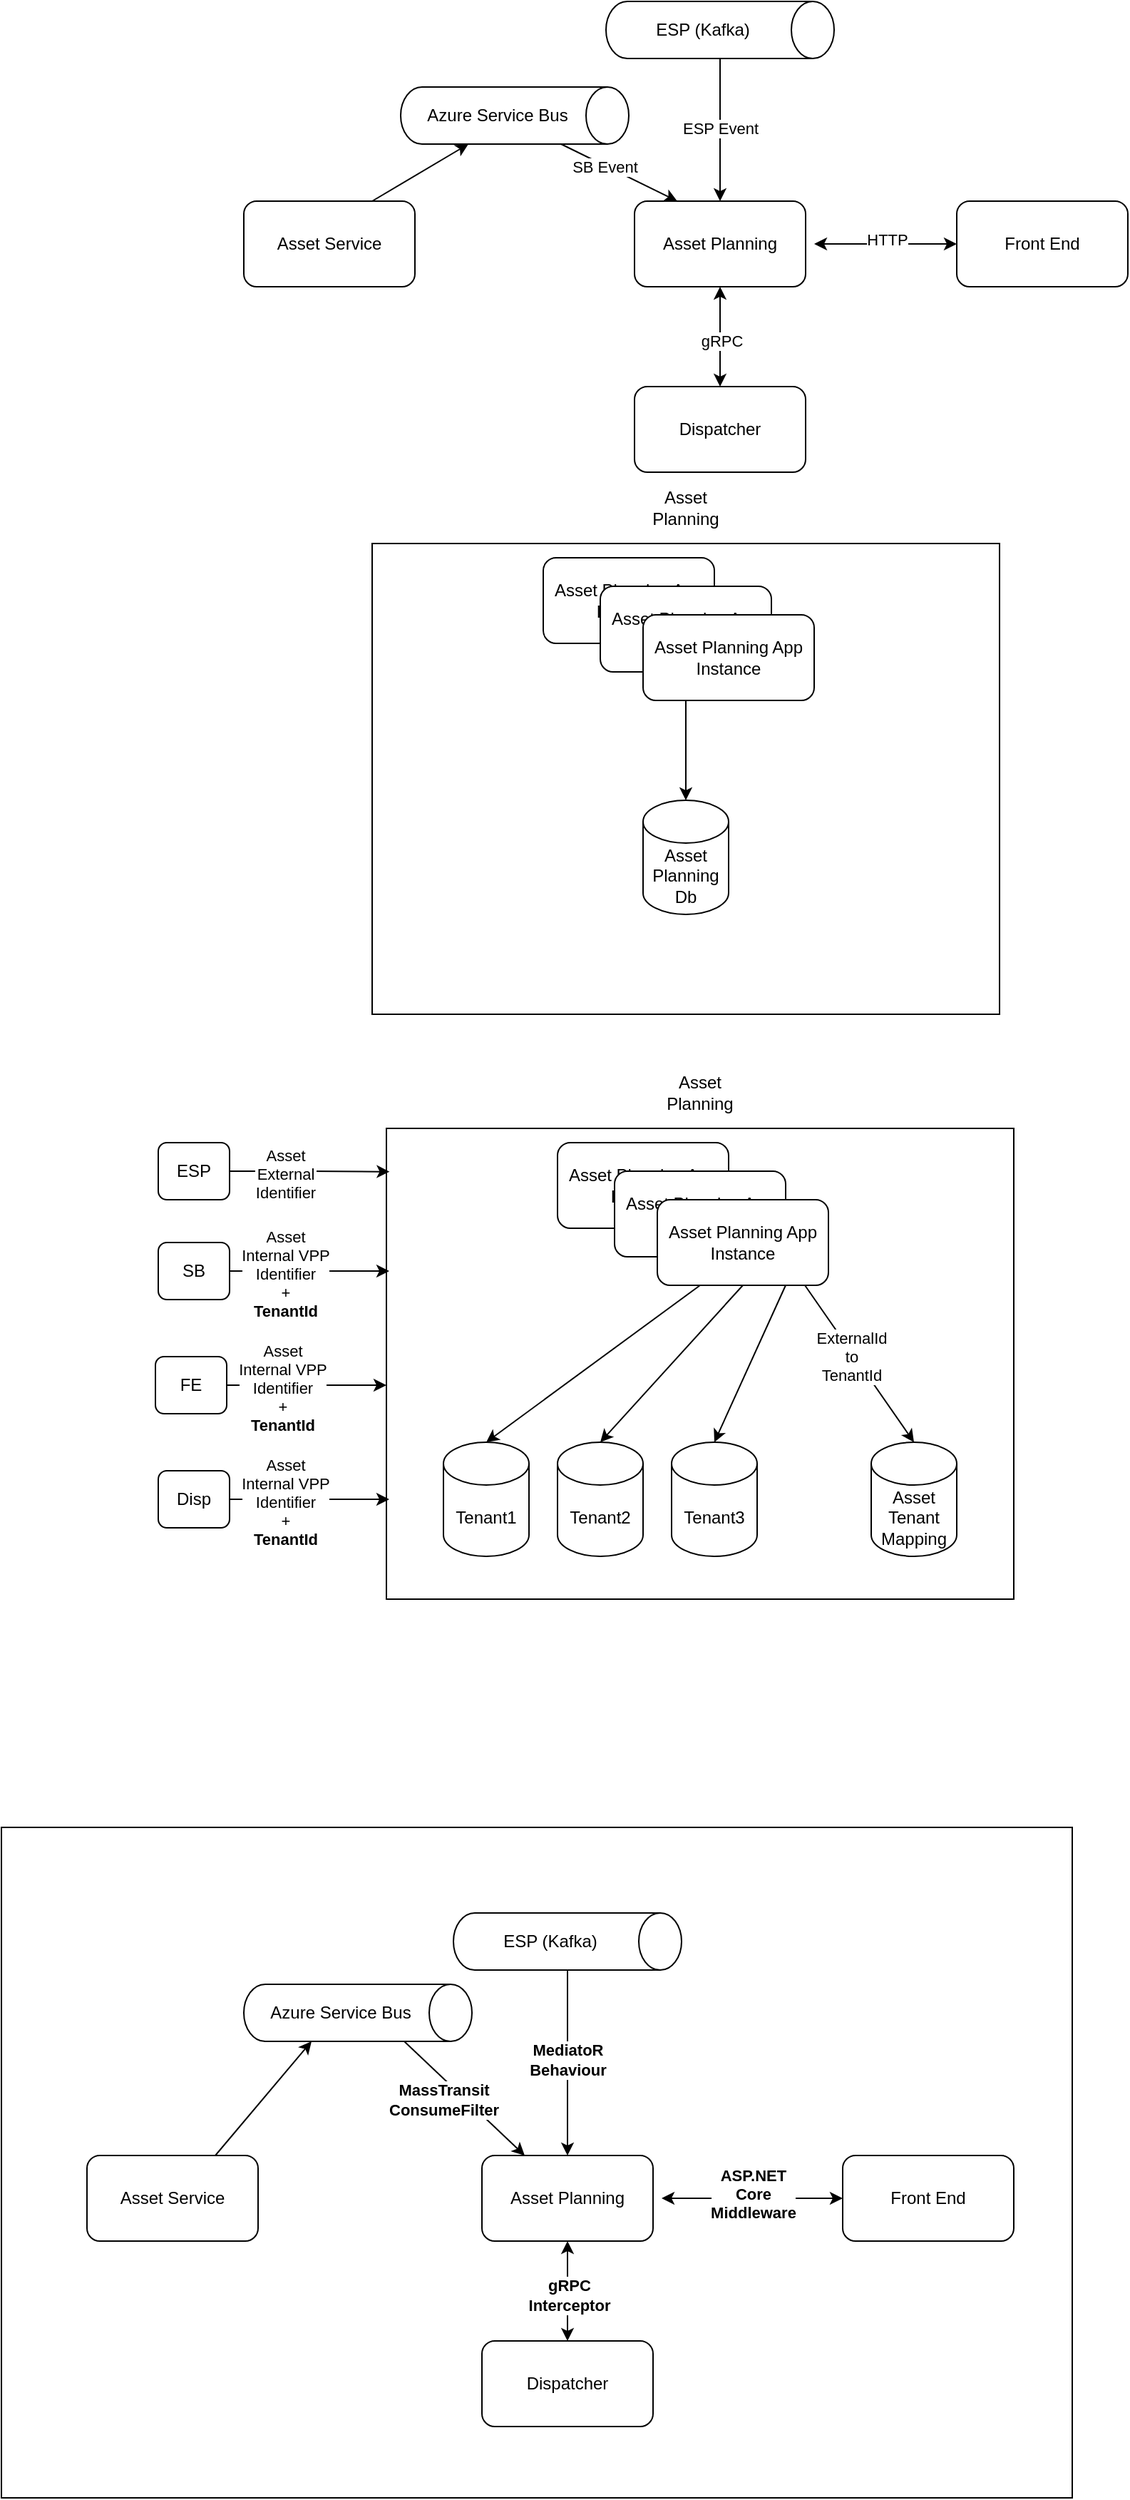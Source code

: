 <mxfile version="26.1.0">
  <diagram name="Page-1" id="NI_ZtwrbzABsDncNLZh5">
    <mxGraphModel dx="2617" dy="679" grid="1" gridSize="10" guides="1" tooltips="1" connect="1" arrows="1" fold="1" page="1" pageScale="1" pageWidth="827" pageHeight="1169" math="0" shadow="0">
      <root>
        <mxCell id="0" />
        <mxCell id="1" parent="0" />
        <mxCell id="Th7sLmlNrDOAgaCZZnoH-1" value="Asset Planning" style="rounded=1;whiteSpace=wrap;html=1;" parent="1" vertex="1">
          <mxGeometry x="354" y="350" width="120" height="60" as="geometry" />
        </mxCell>
        <mxCell id="Th7sLmlNrDOAgaCZZnoH-2" value="ESP (Kafka)" style="shape=cylinder3;whiteSpace=wrap;html=1;boundedLbl=1;backgroundOutline=1;size=15;rotation=0;direction=south;" parent="1" vertex="1">
          <mxGeometry x="334" y="210" width="160" height="40" as="geometry" />
        </mxCell>
        <mxCell id="Th7sLmlNrDOAgaCZZnoH-4" value="Asset Service" style="rounded=1;whiteSpace=wrap;html=1;" parent="1" vertex="1">
          <mxGeometry x="80" y="350" width="120" height="60" as="geometry" />
        </mxCell>
        <mxCell id="Th7sLmlNrDOAgaCZZnoH-5" value="Azure Service Bus" style="shape=cylinder3;whiteSpace=wrap;html=1;boundedLbl=1;backgroundOutline=1;size=15;rotation=0;direction=south;" parent="1" vertex="1">
          <mxGeometry x="190" y="270" width="160" height="40" as="geometry" />
        </mxCell>
        <mxCell id="Th7sLmlNrDOAgaCZZnoH-6" value="" style="endArrow=classic;html=1;rounded=0;entryX=1;entryY=0;entryDx=0;entryDy=112.5;entryPerimeter=0;exitX=0.75;exitY=0;exitDx=0;exitDy=0;" parent="1" source="Th7sLmlNrDOAgaCZZnoH-4" target="Th7sLmlNrDOAgaCZZnoH-5" edge="1">
          <mxGeometry width="50" height="50" relative="1" as="geometry">
            <mxPoint x="380" y="400" as="sourcePoint" />
            <mxPoint x="430" y="350" as="targetPoint" />
          </mxGeometry>
        </mxCell>
        <mxCell id="Th7sLmlNrDOAgaCZZnoH-7" value="" style="endArrow=classic;html=1;rounded=0;exitX=1;exitY=0;exitDx=0;exitDy=47.5;exitPerimeter=0;entryX=0.25;entryY=0;entryDx=0;entryDy=0;" parent="1" source="Th7sLmlNrDOAgaCZZnoH-5" target="Th7sLmlNrDOAgaCZZnoH-1" edge="1">
          <mxGeometry width="50" height="50" relative="1" as="geometry">
            <mxPoint x="380" y="400" as="sourcePoint" />
            <mxPoint x="430" y="350" as="targetPoint" />
          </mxGeometry>
        </mxCell>
        <mxCell id="Th7sLmlNrDOAgaCZZnoH-15" value="SB Event" style="edgeLabel;html=1;align=center;verticalAlign=middle;resizable=0;points=[];" parent="Th7sLmlNrDOAgaCZZnoH-7" vertex="1" connectable="0">
          <mxGeometry x="-0.239" y="-1" relative="1" as="geometry">
            <mxPoint as="offset" />
          </mxGeometry>
        </mxCell>
        <mxCell id="Th7sLmlNrDOAgaCZZnoH-8" value="" style="endArrow=classic;html=1;rounded=0;exitX=1;exitY=0.5;exitDx=0;exitDy=0;exitPerimeter=0;entryX=0.5;entryY=0;entryDx=0;entryDy=0;" parent="1" source="Th7sLmlNrDOAgaCZZnoH-2" target="Th7sLmlNrDOAgaCZZnoH-1" edge="1">
          <mxGeometry width="50" height="50" relative="1" as="geometry">
            <mxPoint x="380" y="400" as="sourcePoint" />
            <mxPoint x="580" y="320" as="targetPoint" />
          </mxGeometry>
        </mxCell>
        <mxCell id="Th7sLmlNrDOAgaCZZnoH-16" value="ESP Event" style="edgeLabel;html=1;align=center;verticalAlign=middle;resizable=0;points=[];" parent="Th7sLmlNrDOAgaCZZnoH-8" vertex="1" connectable="0">
          <mxGeometry x="-0.03" relative="1" as="geometry">
            <mxPoint as="offset" />
          </mxGeometry>
        </mxCell>
        <mxCell id="Th7sLmlNrDOAgaCZZnoH-9" value="Dispatcher" style="rounded=1;whiteSpace=wrap;html=1;" parent="1" vertex="1">
          <mxGeometry x="354" y="480" width="120" height="60" as="geometry" />
        </mxCell>
        <mxCell id="Th7sLmlNrDOAgaCZZnoH-10" value="Front End" style="rounded=1;whiteSpace=wrap;html=1;" parent="1" vertex="1">
          <mxGeometry x="580" y="350" width="120" height="60" as="geometry" />
        </mxCell>
        <mxCell id="Th7sLmlNrDOAgaCZZnoH-11" value="" style="endArrow=classic;startArrow=classic;html=1;rounded=0;entryX=0;entryY=0.5;entryDx=0;entryDy=0;" parent="1" target="Th7sLmlNrDOAgaCZZnoH-10" edge="1">
          <mxGeometry width="50" height="50" relative="1" as="geometry">
            <mxPoint x="480" y="380" as="sourcePoint" />
            <mxPoint x="430" y="350" as="targetPoint" />
          </mxGeometry>
        </mxCell>
        <mxCell id="Th7sLmlNrDOAgaCZZnoH-13" value="HTTP" style="edgeLabel;html=1;align=center;verticalAlign=middle;resizable=0;points=[];" parent="Th7sLmlNrDOAgaCZZnoH-11" vertex="1" connectable="0">
          <mxGeometry x="0.01" y="3" relative="1" as="geometry">
            <mxPoint as="offset" />
          </mxGeometry>
        </mxCell>
        <mxCell id="Th7sLmlNrDOAgaCZZnoH-12" value="" style="endArrow=classic;startArrow=classic;html=1;rounded=0;exitX=0.5;exitY=0;exitDx=0;exitDy=0;entryX=0.5;entryY=1;entryDx=0;entryDy=0;" parent="1" source="Th7sLmlNrDOAgaCZZnoH-9" target="Th7sLmlNrDOAgaCZZnoH-1" edge="1">
          <mxGeometry width="50" height="50" relative="1" as="geometry">
            <mxPoint x="380" y="400" as="sourcePoint" />
            <mxPoint x="430" y="350" as="targetPoint" />
          </mxGeometry>
        </mxCell>
        <mxCell id="Th7sLmlNrDOAgaCZZnoH-14" value="gRPC" style="edgeLabel;html=1;align=center;verticalAlign=middle;resizable=0;points=[];" parent="Th7sLmlNrDOAgaCZZnoH-12" vertex="1" connectable="0">
          <mxGeometry x="-0.076" y="-1" relative="1" as="geometry">
            <mxPoint as="offset" />
          </mxGeometry>
        </mxCell>
        <mxCell id="Th7sLmlNrDOAgaCZZnoH-19" value="" style="rounded=0;whiteSpace=wrap;html=1;" parent="1" vertex="1">
          <mxGeometry x="170" y="590" width="440" height="330" as="geometry" />
        </mxCell>
        <mxCell id="Th7sLmlNrDOAgaCZZnoH-20" value="Asset Planning" style="text;html=1;align=center;verticalAlign=middle;whiteSpace=wrap;rounded=0;" parent="1" vertex="1">
          <mxGeometry x="360" y="550" width="60" height="30" as="geometry" />
        </mxCell>
        <mxCell id="Th7sLmlNrDOAgaCZZnoH-21" value="Asset Planning App&lt;div&gt;Instance&lt;/div&gt;" style="rounded=1;whiteSpace=wrap;html=1;" parent="1" vertex="1">
          <mxGeometry x="290" y="600" width="120" height="60" as="geometry" />
        </mxCell>
        <mxCell id="Th7sLmlNrDOAgaCZZnoH-22" value="Asset Planning App&lt;div&gt;Instance&lt;/div&gt;" style="rounded=1;whiteSpace=wrap;html=1;" parent="1" vertex="1">
          <mxGeometry x="330" y="620" width="120" height="60" as="geometry" />
        </mxCell>
        <mxCell id="Th7sLmlNrDOAgaCZZnoH-23" value="Asset Planning App&lt;div&gt;Instance&lt;/div&gt;" style="rounded=1;whiteSpace=wrap;html=1;" parent="1" vertex="1">
          <mxGeometry x="360" y="640" width="120" height="60" as="geometry" />
        </mxCell>
        <mxCell id="Th7sLmlNrDOAgaCZZnoH-25" value="Asset Planning Db" style="shape=cylinder3;whiteSpace=wrap;html=1;boundedLbl=1;backgroundOutline=1;size=15;" parent="1" vertex="1">
          <mxGeometry x="360" y="770" width="60" height="80" as="geometry" />
        </mxCell>
        <mxCell id="Th7sLmlNrDOAgaCZZnoH-29" value="" style="endArrow=classic;html=1;rounded=0;entryX=0.5;entryY=0;entryDx=0;entryDy=0;entryPerimeter=0;exitX=0.25;exitY=1;exitDx=0;exitDy=0;" parent="1" source="Th7sLmlNrDOAgaCZZnoH-23" target="Th7sLmlNrDOAgaCZZnoH-25" edge="1">
          <mxGeometry width="50" height="50" relative="1" as="geometry">
            <mxPoint x="380" y="780" as="sourcePoint" />
            <mxPoint x="390" y="650" as="targetPoint" />
          </mxGeometry>
        </mxCell>
        <mxCell id="Th7sLmlNrDOAgaCZZnoH-30" value="" style="rounded=0;whiteSpace=wrap;html=1;" parent="1" vertex="1">
          <mxGeometry x="180" y="1000" width="440" height="330" as="geometry" />
        </mxCell>
        <mxCell id="Th7sLmlNrDOAgaCZZnoH-31" value="Asset Planning" style="text;html=1;align=center;verticalAlign=middle;whiteSpace=wrap;rounded=0;" parent="1" vertex="1">
          <mxGeometry x="370" y="960" width="60" height="30" as="geometry" />
        </mxCell>
        <mxCell id="Th7sLmlNrDOAgaCZZnoH-32" value="Asset Planning App&lt;div&gt;Instance&lt;/div&gt;" style="rounded=1;whiteSpace=wrap;html=1;" parent="1" vertex="1">
          <mxGeometry x="300" y="1010" width="120" height="60" as="geometry" />
        </mxCell>
        <mxCell id="Th7sLmlNrDOAgaCZZnoH-33" value="Asset Planning App&lt;div&gt;Instance&lt;/div&gt;" style="rounded=1;whiteSpace=wrap;html=1;" parent="1" vertex="1">
          <mxGeometry x="340" y="1030" width="120" height="60" as="geometry" />
        </mxCell>
        <mxCell id="Th7sLmlNrDOAgaCZZnoH-34" value="Asset Planning App&lt;div&gt;Instance&lt;/div&gt;" style="rounded=1;whiteSpace=wrap;html=1;" parent="1" vertex="1">
          <mxGeometry x="370" y="1050" width="120" height="60" as="geometry" />
        </mxCell>
        <mxCell id="Th7sLmlNrDOAgaCZZnoH-35" value="Tenant1" style="shape=cylinder3;whiteSpace=wrap;html=1;boundedLbl=1;backgroundOutline=1;size=15;" parent="1" vertex="1">
          <mxGeometry x="220" y="1220" width="60" height="80" as="geometry" />
        </mxCell>
        <mxCell id="Th7sLmlNrDOAgaCZZnoH-36" value="" style="endArrow=classic;html=1;rounded=0;entryX=0.5;entryY=0;entryDx=0;entryDy=0;entryPerimeter=0;exitX=0.25;exitY=1;exitDx=0;exitDy=0;" parent="1" source="Th7sLmlNrDOAgaCZZnoH-34" target="Th7sLmlNrDOAgaCZZnoH-35" edge="1">
          <mxGeometry width="50" height="50" relative="1" as="geometry">
            <mxPoint x="390" y="1190" as="sourcePoint" />
            <mxPoint x="400" y="1060" as="targetPoint" />
          </mxGeometry>
        </mxCell>
        <mxCell id="Th7sLmlNrDOAgaCZZnoH-37" value="Tenant2" style="shape=cylinder3;whiteSpace=wrap;html=1;boundedLbl=1;backgroundOutline=1;size=15;" parent="1" vertex="1">
          <mxGeometry x="300" y="1220" width="60" height="80" as="geometry" />
        </mxCell>
        <mxCell id="Th7sLmlNrDOAgaCZZnoH-38" value="Tenant3" style="shape=cylinder3;whiteSpace=wrap;html=1;boundedLbl=1;backgroundOutline=1;size=15;" parent="1" vertex="1">
          <mxGeometry x="380" y="1220" width="60" height="80" as="geometry" />
        </mxCell>
        <mxCell id="Th7sLmlNrDOAgaCZZnoH-39" value="" style="endArrow=classic;html=1;rounded=0;entryX=0.5;entryY=0;entryDx=0;entryDy=0;entryPerimeter=0;exitX=0.5;exitY=1;exitDx=0;exitDy=0;" parent="1" source="Th7sLmlNrDOAgaCZZnoH-34" target="Th7sLmlNrDOAgaCZZnoH-37" edge="1">
          <mxGeometry width="50" height="50" relative="1" as="geometry">
            <mxPoint x="410" y="1120" as="sourcePoint" />
            <mxPoint x="330" y="1230" as="targetPoint" />
          </mxGeometry>
        </mxCell>
        <mxCell id="Th7sLmlNrDOAgaCZZnoH-40" value="" style="endArrow=classic;html=1;rounded=0;entryX=0.5;entryY=0;entryDx=0;entryDy=0;entryPerimeter=0;exitX=0.75;exitY=1;exitDx=0;exitDy=0;" parent="1" source="Th7sLmlNrDOAgaCZZnoH-34" target="Th7sLmlNrDOAgaCZZnoH-38" edge="1">
          <mxGeometry width="50" height="50" relative="1" as="geometry">
            <mxPoint x="440" y="1120" as="sourcePoint" />
            <mxPoint x="410" y="1230" as="targetPoint" />
          </mxGeometry>
        </mxCell>
        <mxCell id="Th7sLmlNrDOAgaCZZnoH-41" value="ESP" style="rounded=1;whiteSpace=wrap;html=1;" parent="1" vertex="1">
          <mxGeometry x="20" y="1010" width="50" height="40" as="geometry" />
        </mxCell>
        <mxCell id="Th7sLmlNrDOAgaCZZnoH-42" style="edgeStyle=orthogonalEdgeStyle;rounded=0;orthogonalLoop=1;jettySize=auto;html=1;entryX=0.005;entryY=0.092;entryDx=0;entryDy=0;entryPerimeter=0;" parent="1" source="Th7sLmlNrDOAgaCZZnoH-41" target="Th7sLmlNrDOAgaCZZnoH-30" edge="1">
          <mxGeometry relative="1" as="geometry" />
        </mxCell>
        <mxCell id="Th7sLmlNrDOAgaCZZnoH-43" value="Asset&lt;div&gt;External&lt;/div&gt;&lt;div&gt;Identifier&lt;/div&gt;" style="edgeLabel;html=1;align=center;verticalAlign=middle;resizable=0;points=[];" parent="Th7sLmlNrDOAgaCZZnoH-42" vertex="1" connectable="0">
          <mxGeometry x="-0.291" y="-2" relative="1" as="geometry">
            <mxPoint x="-1" as="offset" />
          </mxGeometry>
        </mxCell>
        <mxCell id="Th7sLmlNrDOAgaCZZnoH-44" value="SB" style="rounded=1;whiteSpace=wrap;html=1;" parent="1" vertex="1">
          <mxGeometry x="20" y="1080" width="50" height="40" as="geometry" />
        </mxCell>
        <mxCell id="Th7sLmlNrDOAgaCZZnoH-45" style="edgeStyle=orthogonalEdgeStyle;rounded=0;orthogonalLoop=1;jettySize=auto;html=1;entryX=0.005;entryY=0.092;entryDx=0;entryDy=0;entryPerimeter=0;" parent="1" source="Th7sLmlNrDOAgaCZZnoH-44" edge="1">
          <mxGeometry relative="1" as="geometry">
            <mxPoint x="182" y="1100" as="targetPoint" />
          </mxGeometry>
        </mxCell>
        <mxCell id="Th7sLmlNrDOAgaCZZnoH-46" value="Asset&lt;div&gt;Internal VPP&lt;/div&gt;&lt;div&gt;Identifier&lt;/div&gt;&lt;div&gt;+&lt;/div&gt;&lt;div&gt;&lt;b&gt;TenantId&lt;/b&gt;&lt;/div&gt;" style="edgeLabel;html=1;align=center;verticalAlign=middle;resizable=0;points=[];" parent="Th7sLmlNrDOAgaCZZnoH-45" vertex="1" connectable="0">
          <mxGeometry x="-0.291" y="-2" relative="1" as="geometry">
            <mxPoint x="-1" as="offset" />
          </mxGeometry>
        </mxCell>
        <mxCell id="Th7sLmlNrDOAgaCZZnoH-47" value="FE" style="rounded=1;whiteSpace=wrap;html=1;" parent="1" vertex="1">
          <mxGeometry x="18" y="1160" width="50" height="40" as="geometry" />
        </mxCell>
        <mxCell id="Th7sLmlNrDOAgaCZZnoH-48" style="edgeStyle=orthogonalEdgeStyle;rounded=0;orthogonalLoop=1;jettySize=auto;html=1;entryX=0.005;entryY=0.092;entryDx=0;entryDy=0;entryPerimeter=0;" parent="1" source="Th7sLmlNrDOAgaCZZnoH-47" edge="1">
          <mxGeometry relative="1" as="geometry">
            <mxPoint x="180" y="1180" as="targetPoint" />
          </mxGeometry>
        </mxCell>
        <mxCell id="Th7sLmlNrDOAgaCZZnoH-49" value="Asset&lt;div&gt;Internal VPP&lt;/div&gt;&lt;div&gt;Identifier&lt;/div&gt;&lt;div&gt;+&lt;/div&gt;&lt;div&gt;&lt;b&gt;TenantId&lt;/b&gt;&lt;/div&gt;" style="edgeLabel;html=1;align=center;verticalAlign=middle;resizable=0;points=[];" parent="Th7sLmlNrDOAgaCZZnoH-48" vertex="1" connectable="0">
          <mxGeometry x="-0.291" y="-2" relative="1" as="geometry">
            <mxPoint x="-1" as="offset" />
          </mxGeometry>
        </mxCell>
        <mxCell id="Th7sLmlNrDOAgaCZZnoH-50" value="Disp" style="rounded=1;whiteSpace=wrap;html=1;" parent="1" vertex="1">
          <mxGeometry x="20" y="1240" width="50" height="40" as="geometry" />
        </mxCell>
        <mxCell id="Th7sLmlNrDOAgaCZZnoH-51" style="edgeStyle=orthogonalEdgeStyle;rounded=0;orthogonalLoop=1;jettySize=auto;html=1;entryX=0.005;entryY=0.092;entryDx=0;entryDy=0;entryPerimeter=0;" parent="1" source="Th7sLmlNrDOAgaCZZnoH-50" edge="1">
          <mxGeometry relative="1" as="geometry">
            <mxPoint x="182" y="1260" as="targetPoint" />
          </mxGeometry>
        </mxCell>
        <mxCell id="Th7sLmlNrDOAgaCZZnoH-52" value="Asset&lt;div&gt;Internal VPP&lt;/div&gt;&lt;div&gt;Identifier&lt;/div&gt;&lt;div&gt;+&lt;/div&gt;&lt;div&gt;&lt;b&gt;TenantId&lt;/b&gt;&lt;/div&gt;" style="edgeLabel;html=1;align=center;verticalAlign=middle;resizable=0;points=[];" parent="Th7sLmlNrDOAgaCZZnoH-51" vertex="1" connectable="0">
          <mxGeometry x="-0.291" y="-2" relative="1" as="geometry">
            <mxPoint x="-1" as="offset" />
          </mxGeometry>
        </mxCell>
        <mxCell id="Th7sLmlNrDOAgaCZZnoH-53" value="Asset&lt;div&gt;Tenant&lt;/div&gt;&lt;div&gt;Mapping&lt;/div&gt;" style="shape=cylinder3;whiteSpace=wrap;html=1;boundedLbl=1;backgroundOutline=1;size=15;" parent="1" vertex="1">
          <mxGeometry x="520" y="1220" width="60" height="80" as="geometry" />
        </mxCell>
        <mxCell id="Th7sLmlNrDOAgaCZZnoH-54" value="" style="endArrow=classic;html=1;rounded=0;entryX=0.5;entryY=0;entryDx=0;entryDy=0;entryPerimeter=0;exitX=0.861;exitY=0.996;exitDx=0;exitDy=0;exitPerimeter=0;" parent="1" source="Th7sLmlNrDOAgaCZZnoH-34" target="Th7sLmlNrDOAgaCZZnoH-53" edge="1">
          <mxGeometry width="50" height="50" relative="1" as="geometry">
            <mxPoint x="470" y="1120" as="sourcePoint" />
            <mxPoint x="420" y="1230" as="targetPoint" />
          </mxGeometry>
        </mxCell>
        <mxCell id="Th7sLmlNrDOAgaCZZnoH-55" value="ExternalId&lt;div&gt;to&lt;/div&gt;&lt;div&gt;TenantId&lt;/div&gt;" style="edgeLabel;html=1;align=center;verticalAlign=middle;resizable=0;points=[];" parent="Th7sLmlNrDOAgaCZZnoH-54" vertex="1" connectable="0">
          <mxGeometry x="-0.1" y="-3" relative="1" as="geometry">
            <mxPoint y="-1" as="offset" />
          </mxGeometry>
        </mxCell>
        <mxCell id="_jitEg9sO4ruPmXNMxNk-1" value="" style="rounded=0;whiteSpace=wrap;html=1;" vertex="1" parent="1">
          <mxGeometry x="-90" y="1490" width="751" height="470" as="geometry" />
        </mxCell>
        <mxCell id="_jitEg9sO4ruPmXNMxNk-28" value="Asset Planning" style="rounded=1;whiteSpace=wrap;html=1;" vertex="1" parent="1">
          <mxGeometry x="247" y="1720" width="120" height="60" as="geometry" />
        </mxCell>
        <mxCell id="_jitEg9sO4ruPmXNMxNk-29" value="ESP (Kafka)" style="shape=cylinder3;whiteSpace=wrap;html=1;boundedLbl=1;backgroundOutline=1;size=15;rotation=0;direction=south;" vertex="1" parent="1">
          <mxGeometry x="227" y="1550" width="160" height="40" as="geometry" />
        </mxCell>
        <mxCell id="_jitEg9sO4ruPmXNMxNk-30" value="Asset Service" style="rounded=1;whiteSpace=wrap;html=1;" vertex="1" parent="1">
          <mxGeometry x="-30" y="1720" width="120" height="60" as="geometry" />
        </mxCell>
        <mxCell id="_jitEg9sO4ruPmXNMxNk-31" value="Azure Service Bus" style="shape=cylinder3;whiteSpace=wrap;html=1;boundedLbl=1;backgroundOutline=1;size=15;rotation=0;direction=south;" vertex="1" parent="1">
          <mxGeometry x="80" y="1600" width="160" height="40" as="geometry" />
        </mxCell>
        <mxCell id="_jitEg9sO4ruPmXNMxNk-32" value="" style="endArrow=classic;html=1;rounded=0;entryX=1;entryY=0;entryDx=0;entryDy=112.5;entryPerimeter=0;exitX=0.75;exitY=0;exitDx=0;exitDy=0;" edge="1" parent="1" source="_jitEg9sO4ruPmXNMxNk-30" target="_jitEg9sO4ruPmXNMxNk-31">
          <mxGeometry width="50" height="50" relative="1" as="geometry">
            <mxPoint x="270" y="1740" as="sourcePoint" />
            <mxPoint x="320" y="1690" as="targetPoint" />
          </mxGeometry>
        </mxCell>
        <mxCell id="_jitEg9sO4ruPmXNMxNk-33" value="" style="endArrow=classic;html=1;rounded=0;exitX=1;exitY=0;exitDx=0;exitDy=47.5;exitPerimeter=0;entryX=0.25;entryY=0;entryDx=0;entryDy=0;" edge="1" parent="1" source="_jitEg9sO4ruPmXNMxNk-31" target="_jitEg9sO4ruPmXNMxNk-28">
          <mxGeometry width="50" height="50" relative="1" as="geometry">
            <mxPoint x="270" y="1740" as="sourcePoint" />
            <mxPoint x="320" y="1690" as="targetPoint" />
          </mxGeometry>
        </mxCell>
        <mxCell id="_jitEg9sO4ruPmXNMxNk-34" value="&lt;b&gt;MassTransit&lt;/b&gt;&lt;div&gt;&lt;b&gt;ConsumeFilter&lt;/b&gt;&lt;/div&gt;" style="edgeLabel;html=1;align=center;verticalAlign=middle;resizable=0;points=[];" vertex="1" connectable="0" parent="_jitEg9sO4ruPmXNMxNk-33">
          <mxGeometry x="-0.239" y="-1" relative="1" as="geometry">
            <mxPoint x="-4" y="9" as="offset" />
          </mxGeometry>
        </mxCell>
        <mxCell id="_jitEg9sO4ruPmXNMxNk-35" value="" style="endArrow=classic;html=1;rounded=0;exitX=1;exitY=0.5;exitDx=0;exitDy=0;exitPerimeter=0;entryX=0.5;entryY=0;entryDx=0;entryDy=0;" edge="1" parent="1" source="_jitEg9sO4ruPmXNMxNk-29" target="_jitEg9sO4ruPmXNMxNk-28">
          <mxGeometry width="50" height="50" relative="1" as="geometry">
            <mxPoint x="270" y="1740" as="sourcePoint" />
            <mxPoint x="470" y="1660" as="targetPoint" />
          </mxGeometry>
        </mxCell>
        <mxCell id="_jitEg9sO4ruPmXNMxNk-36" value="&lt;b&gt;MediatoR&lt;/b&gt;&lt;div&gt;&lt;b&gt;Behaviour&lt;/b&gt;&lt;/div&gt;" style="edgeLabel;html=1;align=center;verticalAlign=middle;resizable=0;points=[];" vertex="1" connectable="0" parent="_jitEg9sO4ruPmXNMxNk-35">
          <mxGeometry x="-0.03" relative="1" as="geometry">
            <mxPoint as="offset" />
          </mxGeometry>
        </mxCell>
        <mxCell id="_jitEg9sO4ruPmXNMxNk-37" value="Dispatcher" style="rounded=1;whiteSpace=wrap;html=1;" vertex="1" parent="1">
          <mxGeometry x="247" y="1850" width="120" height="60" as="geometry" />
        </mxCell>
        <mxCell id="_jitEg9sO4ruPmXNMxNk-38" value="Front End" style="rounded=1;whiteSpace=wrap;html=1;" vertex="1" parent="1">
          <mxGeometry x="500" y="1720" width="120" height="60" as="geometry" />
        </mxCell>
        <mxCell id="_jitEg9sO4ruPmXNMxNk-39" value="" style="endArrow=classic;startArrow=classic;html=1;rounded=0;entryX=0;entryY=0.5;entryDx=0;entryDy=0;" edge="1" parent="1" target="_jitEg9sO4ruPmXNMxNk-38">
          <mxGeometry width="50" height="50" relative="1" as="geometry">
            <mxPoint x="373" y="1750" as="sourcePoint" />
            <mxPoint x="323" y="1720" as="targetPoint" />
          </mxGeometry>
        </mxCell>
        <mxCell id="_jitEg9sO4ruPmXNMxNk-40" value="&lt;b&gt;ASP.NET&lt;/b&gt;&lt;div&gt;&lt;b&gt;Core&lt;/b&gt;&lt;div&gt;&lt;b&gt;Middleware&lt;/b&gt;&lt;/div&gt;&lt;/div&gt;" style="edgeLabel;html=1;align=center;verticalAlign=middle;resizable=0;points=[];" vertex="1" connectable="0" parent="_jitEg9sO4ruPmXNMxNk-39">
          <mxGeometry x="0.01" y="3" relative="1" as="geometry">
            <mxPoint as="offset" />
          </mxGeometry>
        </mxCell>
        <mxCell id="_jitEg9sO4ruPmXNMxNk-41" value="" style="endArrow=classic;startArrow=classic;html=1;rounded=0;exitX=0.5;exitY=0;exitDx=0;exitDy=0;entryX=0.5;entryY=1;entryDx=0;entryDy=0;" edge="1" parent="1" source="_jitEg9sO4ruPmXNMxNk-37" target="_jitEg9sO4ruPmXNMxNk-28">
          <mxGeometry width="50" height="50" relative="1" as="geometry">
            <mxPoint x="273" y="1770" as="sourcePoint" />
            <mxPoint x="323" y="1720" as="targetPoint" />
          </mxGeometry>
        </mxCell>
        <mxCell id="_jitEg9sO4ruPmXNMxNk-42" value="&lt;b&gt;gRPC&lt;/b&gt;&lt;div&gt;&lt;b&gt;Interceptor&lt;/b&gt;&lt;/div&gt;" style="edgeLabel;html=1;align=center;verticalAlign=middle;resizable=0;points=[];" vertex="1" connectable="0" parent="_jitEg9sO4ruPmXNMxNk-41">
          <mxGeometry x="-0.076" y="-1" relative="1" as="geometry">
            <mxPoint as="offset" />
          </mxGeometry>
        </mxCell>
      </root>
    </mxGraphModel>
  </diagram>
</mxfile>
